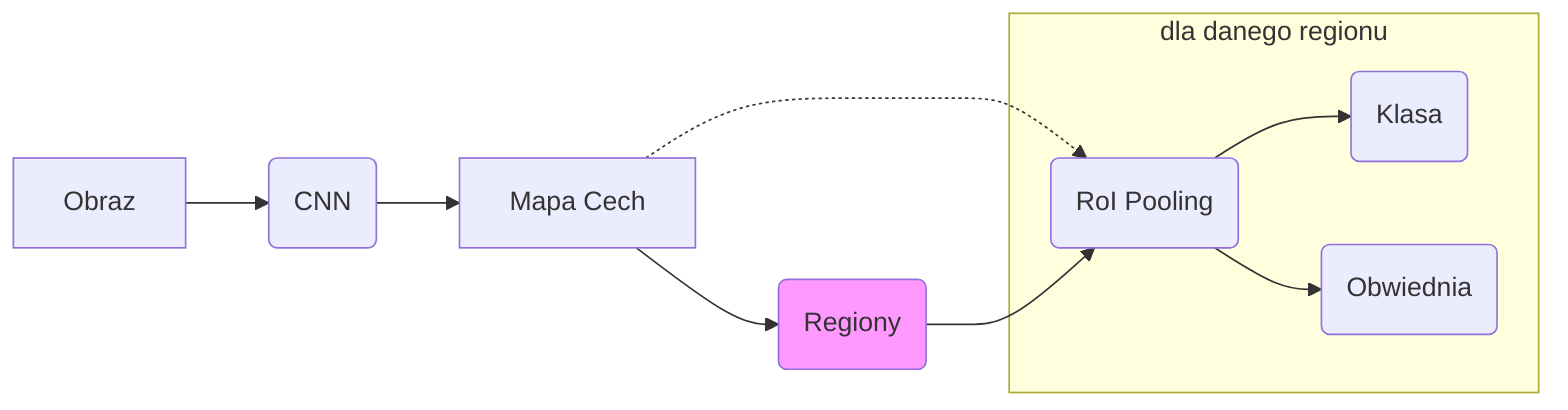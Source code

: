 graph LR

%% ...::: NODES :::...

input[Obraz]
cnn(CNN)
feature_map[Mapa Cech]
rpn(Regiony)
roi(RoI Pooling)

clas(Klasa)
bounding_box(Obwiednia)

%% ...::: STYLING :::...

%% style input fill:#bddaff,stroke:#4294ff
style rpn fill:#f9f

%% ...::: FLOWS :::...

input-->cnn
cnn-->feature_map
feature_map-->rpn

feature_map-.->roi
rpn-->roi
subgraph dla danego regionu
  roi-->clas
  roi-->bounding_box
end